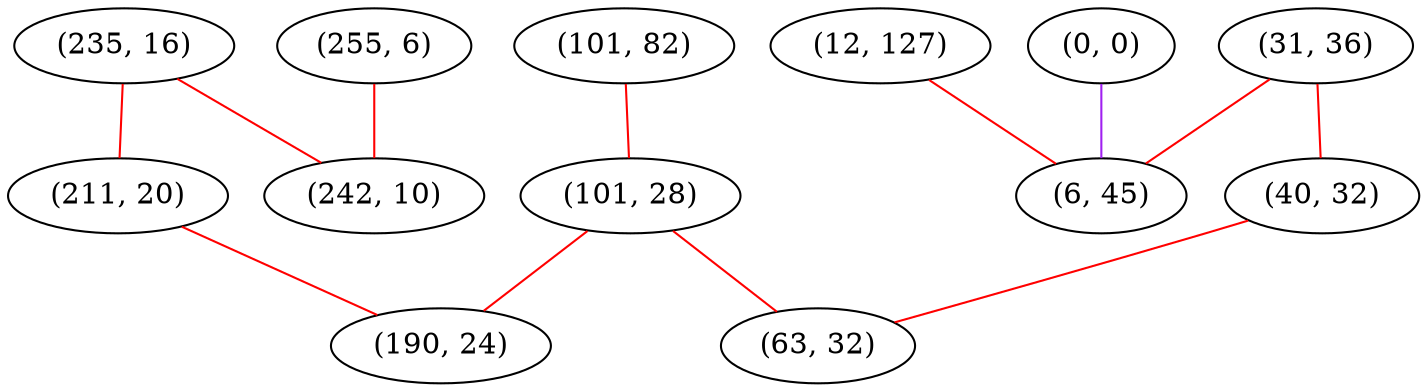 graph "" {
"(235, 16)";
"(255, 6)";
"(0, 0)";
"(31, 36)";
"(211, 20)";
"(40, 32)";
"(101, 82)";
"(12, 127)";
"(6, 45)";
"(101, 28)";
"(63, 32)";
"(190, 24)";
"(242, 10)";
"(235, 16)" -- "(211, 20)"  [color=red, key=0, weight=1];
"(235, 16)" -- "(242, 10)"  [color=red, key=0, weight=1];
"(255, 6)" -- "(242, 10)"  [color=red, key=0, weight=1];
"(0, 0)" -- "(6, 45)"  [color=purple, key=0, weight=4];
"(31, 36)" -- "(40, 32)"  [color=red, key=0, weight=1];
"(31, 36)" -- "(6, 45)"  [color=red, key=0, weight=1];
"(211, 20)" -- "(190, 24)"  [color=red, key=0, weight=1];
"(40, 32)" -- "(63, 32)"  [color=red, key=0, weight=1];
"(101, 82)" -- "(101, 28)"  [color=red, key=0, weight=1];
"(12, 127)" -- "(6, 45)"  [color=red, key=0, weight=1];
"(101, 28)" -- "(63, 32)"  [color=red, key=0, weight=1];
"(101, 28)" -- "(190, 24)"  [color=red, key=0, weight=1];
}
